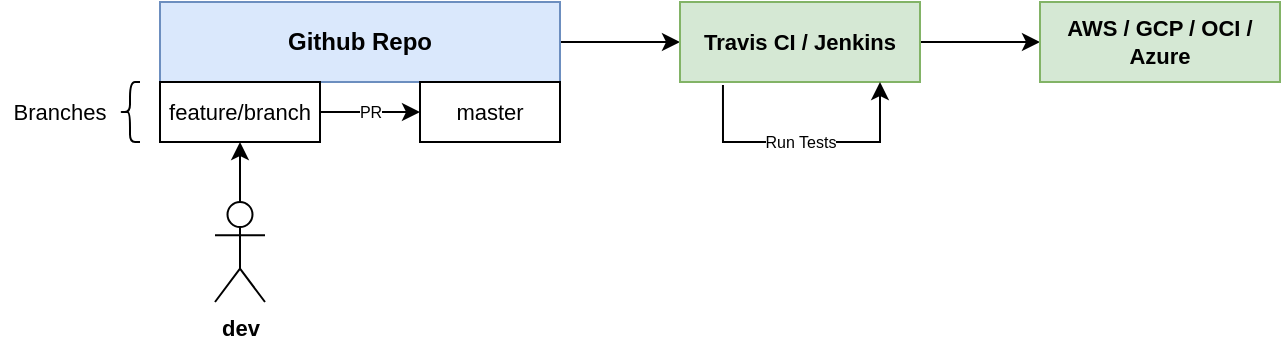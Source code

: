 <mxfile version="15.7.0" type="github" pages="3">
  <diagram id="zqiPzerZKFgWas8jwqa1" name="CI-CD">
    <mxGraphModel dx="806" dy="466" grid="1" gridSize="10" guides="1" tooltips="1" connect="1" arrows="1" fold="1" page="1" pageScale="1" pageWidth="1600" pageHeight="900" math="0" shadow="0">
      <root>
        <mxCell id="0" />
        <mxCell id="1" parent="0" />
        <mxCell id="b2YWMjudiDyyTclvAequ-10" value="" style="edgeStyle=orthogonalEdgeStyle;rounded=0;sketch=0;orthogonalLoop=1;jettySize=auto;html=1;fontSize=11;exitX=1;exitY=0.5;exitDx=0;exitDy=0;" parent="1" source="b2YWMjudiDyyTclvAequ-1" target="b2YWMjudiDyyTclvAequ-9" edge="1">
          <mxGeometry relative="1" as="geometry" />
        </mxCell>
        <mxCell id="b2YWMjudiDyyTclvAequ-1" value="Github Repo" style="rounded=0;whiteSpace=wrap;html=1;fillColor=#dae8fc;strokeColor=#6c8ebf;fontStyle=1" parent="1" vertex="1">
          <mxGeometry x="560" y="280" width="200" height="40" as="geometry" />
        </mxCell>
        <mxCell id="b2YWMjudiDyyTclvAequ-5" value="PR" style="edgeStyle=orthogonalEdgeStyle;rounded=0;orthogonalLoop=1;jettySize=auto;html=1;sketch=0;fontSize=8;" parent="1" source="b2YWMjudiDyyTclvAequ-2" target="b2YWMjudiDyyTclvAequ-4" edge="1">
          <mxGeometry relative="1" as="geometry" />
        </mxCell>
        <mxCell id="b2YWMjudiDyyTclvAequ-2" value="feature/branch" style="whiteSpace=wrap;html=1;rounded=0;fontSize=11;" parent="1" vertex="1">
          <mxGeometry x="560" y="320" width="80" height="30" as="geometry" />
        </mxCell>
        <mxCell id="b2YWMjudiDyyTclvAequ-4" value="master" style="rounded=0;whiteSpace=wrap;html=1;fontSize=11;" parent="1" vertex="1">
          <mxGeometry x="690" y="320" width="70" height="30" as="geometry" />
        </mxCell>
        <mxCell id="b2YWMjudiDyyTclvAequ-6" value="" style="shape=curlyBracket;whiteSpace=wrap;html=1;rounded=1;fontSize=11;" parent="1" vertex="1">
          <mxGeometry x="540" y="320" width="10" height="30" as="geometry" />
        </mxCell>
        <mxCell id="b2YWMjudiDyyTclvAequ-8" value="Branches" style="text;html=1;strokeColor=none;fillColor=none;align=center;verticalAlign=middle;whiteSpace=wrap;rounded=0;fontSize=11;" parent="1" vertex="1">
          <mxGeometry x="480" y="320" width="60" height="30" as="geometry" />
        </mxCell>
        <mxCell id="b2YWMjudiDyyTclvAequ-12" value="" style="edgeStyle=orthogonalEdgeStyle;rounded=0;sketch=0;orthogonalLoop=1;jettySize=auto;html=1;fontSize=11;" parent="1" source="b2YWMjudiDyyTclvAequ-9" target="b2YWMjudiDyyTclvAequ-11" edge="1">
          <mxGeometry relative="1" as="geometry" />
        </mxCell>
        <mxCell id="b2YWMjudiDyyTclvAequ-9" value="Travis CI / Jenkins" style="rounded=0;whiteSpace=wrap;html=1;fontSize=11;fillColor=#d5e8d4;strokeColor=#82b366;fontStyle=1" parent="1" vertex="1">
          <mxGeometry x="820" y="280" width="120" height="40" as="geometry" />
        </mxCell>
        <mxCell id="b2YWMjudiDyyTclvAequ-11" value="AWS / GCP / OCI / Azure" style="whiteSpace=wrap;html=1;rounded=0;fontSize=11;strokeColor=#82b366;fillColor=#d5e8d4;fontStyle=1" parent="1" vertex="1">
          <mxGeometry x="1000" y="280" width="120" height="40" as="geometry" />
        </mxCell>
        <mxCell id="b2YWMjudiDyyTclvAequ-15" value="" style="edgeStyle=orthogonalEdgeStyle;rounded=0;sketch=0;orthogonalLoop=1;jettySize=auto;html=1;fontSize=11;" parent="1" source="b2YWMjudiDyyTclvAequ-13" target="b2YWMjudiDyyTclvAequ-2" edge="1">
          <mxGeometry relative="1" as="geometry" />
        </mxCell>
        <mxCell id="b2YWMjudiDyyTclvAequ-13" value="dev" style="shape=umlActor;verticalLabelPosition=bottom;verticalAlign=top;html=1;fontSize=11;fontStyle=1" parent="1" vertex="1">
          <mxGeometry x="587.5" y="380" width="25" height="50" as="geometry" />
        </mxCell>
        <mxCell id="b2YWMjudiDyyTclvAequ-20" value="" style="edgeStyle=segmentEdgeStyle;endArrow=classic;html=1;rounded=0;sketch=0;fontSize=8;exitX=0.179;exitY=1.038;exitDx=0;exitDy=0;exitPerimeter=0;" parent="1" source="b2YWMjudiDyyTclvAequ-9" edge="1">
          <mxGeometry width="50" height="50" relative="1" as="geometry">
            <mxPoint x="870" y="370" as="sourcePoint" />
            <mxPoint x="920" y="320" as="targetPoint" />
            <Array as="points">
              <mxPoint x="842" y="350" />
              <mxPoint x="920" y="350" />
            </Array>
          </mxGeometry>
        </mxCell>
        <mxCell id="b2YWMjudiDyyTclvAequ-21" value="Run Tests" style="edgeLabel;html=1;align=center;verticalAlign=middle;resizable=0;points=[];fontSize=8;" parent="b2YWMjudiDyyTclvAequ-20" vertex="1" connectable="0">
          <mxGeometry x="-0.205" y="-2" relative="1" as="geometry">
            <mxPoint x="12" y="-2" as="offset" />
          </mxGeometry>
        </mxCell>
      </root>
    </mxGraphModel>
  </diagram>
  <diagram id="mTTlPIDugNUT9oPjEMdR" name="Docker">
    <mxGraphModel dx="1327" dy="815" grid="1" gridSize="10" guides="1" tooltips="1" connect="1" arrows="1" fold="1" page="1" pageScale="1" pageWidth="1600" pageHeight="900" math="0" shadow="0">
      <root>
        <mxCell id="NN7fneo2dy-JybGaLoVE-0" />
        <mxCell id="NN7fneo2dy-JybGaLoVE-1" parent="NN7fneo2dy-JybGaLoVE-0" />
        <mxCell id="NN7fneo2dy-JybGaLoVE-65" value="" style="rounded=0;whiteSpace=wrap;html=1;fontSize=8;strokeWidth=1;fillColor=none;align=center;verticalAlign=middle;" vertex="1" parent="NN7fneo2dy-JybGaLoVE-1">
          <mxGeometry x="440" y="240" width="360" height="400" as="geometry" />
        </mxCell>
        <mxCell id="NN7fneo2dy-JybGaLoVE-57" value="" style="edgeStyle=orthogonalEdgeStyle;rounded=0;sketch=0;orthogonalLoop=1;jettySize=auto;html=1;fontSize=10;strokeWidth=1;" edge="1" parent="NN7fneo2dy-JybGaLoVE-1" source="NN7fneo2dy-JybGaLoVE-6" target="NN7fneo2dy-JybGaLoVE-56">
          <mxGeometry relative="1" as="geometry" />
        </mxCell>
        <mxCell id="NN7fneo2dy-JybGaLoVE-6" value="Docker Daemon (exec: dockerd)" style="rounded=0;whiteSpace=wrap;html=1;fontSize=10;fillColor=#dae8fc;verticalAlign=middle;strokeColor=#6c8ebf;fontStyle=1;strokeWidth=1;" vertex="1" parent="NN7fneo2dy-JybGaLoVE-1">
          <mxGeometry x="440" y="200" width="360" height="40" as="geometry" />
        </mxCell>
        <mxCell id="NN7fneo2dy-JybGaLoVE-8" value="Docker client" style="whiteSpace=wrap;html=1;rounded=0;fontSize=10;strokeColor=#6c8ebf;fillColor=#dae8fc;fontStyle=1;strokeWidth=1;" vertex="1" parent="NN7fneo2dy-JybGaLoVE-1">
          <mxGeometry x="160" y="200" width="160" height="40" as="geometry" />
        </mxCell>
        <mxCell id="NN7fneo2dy-JybGaLoVE-14" value="" style="group" vertex="1" connectable="0" parent="NN7fneo2dy-JybGaLoVE-1">
          <mxGeometry x="510" y="40" width="220" height="85" as="geometry" />
        </mxCell>
        <mxCell id="NN7fneo2dy-JybGaLoVE-2" value="Docker" style="rounded=0;whiteSpace=wrap;html=1;fontSize=8;fillColor=#dae8fc;strokeColor=#6c8ebf;" vertex="1" parent="NN7fneo2dy-JybGaLoVE-14">
          <mxGeometry x="155" y="27.5" width="50" height="30" as="geometry" />
        </mxCell>
        <mxCell id="NN7fneo2dy-JybGaLoVE-3" value="Container-ization Technologies" style="rounded=0;whiteSpace=wrap;html=1;fontSize=8;fillColor=none;verticalAlign=top;fontStyle=1" vertex="1" parent="NN7fneo2dy-JybGaLoVE-14">
          <mxGeometry width="220" height="85" as="geometry" />
        </mxCell>
        <mxCell id="NN7fneo2dy-JybGaLoVE-10" value="RKT" style="whiteSpace=wrap;html=1;rounded=0;fontSize=8;strokeColor=#6c8ebf;fillColor=#dae8fc;" vertex="1" parent="NN7fneo2dy-JybGaLoVE-14">
          <mxGeometry x="85" y="27.5" width="50" height="30" as="geometry" />
        </mxCell>
        <mxCell id="NN7fneo2dy-JybGaLoVE-12" value="LXD" style="rounded=0;whiteSpace=wrap;html=1;fontSize=8;fillColor=#dae8fc;verticalAlign=middle;strokeColor=#6c8ebf;" vertex="1" parent="NN7fneo2dy-JybGaLoVE-14">
          <mxGeometry x="10" y="27.5" width="55" height="30" as="geometry" />
        </mxCell>
        <mxCell id="NN7fneo2dy-JybGaLoVE-16" value="Docker CLI / Docker Compose" style="rounded=0;whiteSpace=wrap;html=1;fontSize=10;fillColor=none;verticalAlign=middle;strokeWidth=1;" vertex="1" parent="NN7fneo2dy-JybGaLoVE-1">
          <mxGeometry x="170" y="250" width="140" height="30" as="geometry" />
        </mxCell>
        <mxCell id="NN7fneo2dy-JybGaLoVE-20" value="" style="edgeStyle=orthogonalEdgeStyle;rounded=0;sketch=0;orthogonalLoop=1;jettySize=auto;html=1;fontSize=10;fontStyle=2;strokeWidth=1;" edge="1" parent="NN7fneo2dy-JybGaLoVE-1" source="NN7fneo2dy-JybGaLoVE-8" target="NN7fneo2dy-JybGaLoVE-6">
          <mxGeometry x="300" y="220" as="geometry" />
        </mxCell>
        <mxCell id="NN7fneo2dy-JybGaLoVE-22" value="&lt;span style=&quot;color: rgb(0, 0, 0); font-family: helvetica; font-size: 8px; font-weight: 400; letter-spacing: normal; text-align: center; text-indent: 0px; text-transform: none; word-spacing: 0px; background-color: rgb(255, 255, 255); display: inline; float: none;&quot;&gt;REST API / Network Interface / UNIX Sockets&lt;/span&gt;" style="text;html=1;strokeColor=none;fillColor=none;align=center;verticalAlign=middle;whiteSpace=wrap;rounded=0;fontSize=8;fontStyle=2;strokeWidth=1;" vertex="1" parent="NN7fneo2dy-JybGaLoVE-1">
          <mxGeometry x="340" y="190" width="70" height="30" as="geometry" />
        </mxCell>
        <mxCell id="NN7fneo2dy-JybGaLoVE-26" value="containerd" style="rounded=0;whiteSpace=wrap;html=1;fontSize=10;fillColor=none;align=center;verticalAlign=middle;fontStyle=1;strokeWidth=1;" vertex="1" parent="NN7fneo2dy-JybGaLoVE-1">
          <mxGeometry x="460" y="320" width="80" height="40" as="geometry" />
        </mxCell>
        <mxCell id="CX2XxW2pEGwJplHtdIGM-1" value="" style="edgeStyle=orthogonalEdgeStyle;rounded=0;sketch=0;orthogonalLoop=1;jettySize=auto;html=1;fontSize=12;startArrow=none;startFill=0;endArrow=none;endFill=0;strokeColor=#000000;strokeWidth=1;" edge="1" parent="NN7fneo2dy-JybGaLoVE-1" source="NN7fneo2dy-JybGaLoVE-27" target="NN7fneo2dy-JybGaLoVE-26">
          <mxGeometry relative="1" as="geometry" />
        </mxCell>
        <mxCell id="NN7fneo2dy-JybGaLoVE-27" value="shim" style="rounded=0;whiteSpace=wrap;html=1;fontSize=10;fillColor=none;align=center;verticalAlign=middle;fontStyle=1;strokeWidth=1;" vertex="1" parent="NN7fneo2dy-JybGaLoVE-1">
          <mxGeometry x="460" y="400" width="80" height="40" as="geometry" />
        </mxCell>
        <mxCell id="NN7fneo2dy-JybGaLoVE-50" style="edgeStyle=orthogonalEdgeStyle;rounded=0;sketch=0;orthogonalLoop=1;jettySize=auto;html=1;fontSize=10;strokeWidth=1;" edge="1" parent="NN7fneo2dy-JybGaLoVE-1" source="NN7fneo2dy-JybGaLoVE-28">
          <mxGeometry relative="1" as="geometry">
            <mxPoint x="620" y="380.0" as="targetPoint" />
          </mxGeometry>
        </mxCell>
        <mxCell id="NN7fneo2dy-JybGaLoVE-28" value="shim" style="rounded=0;whiteSpace=wrap;html=1;fontSize=10;fillColor=none;align=center;verticalAlign=middle;fontStyle=1;strokeWidth=1;" vertex="1" parent="NN7fneo2dy-JybGaLoVE-1">
          <mxGeometry x="580" y="400" width="80" height="40" as="geometry" />
        </mxCell>
        <mxCell id="NN7fneo2dy-JybGaLoVE-51" style="edgeStyle=orthogonalEdgeStyle;rounded=0;sketch=0;orthogonalLoop=1;jettySize=auto;html=1;fontSize=10;strokeWidth=1;" edge="1" parent="NN7fneo2dy-JybGaLoVE-1" source="NN7fneo2dy-JybGaLoVE-29">
          <mxGeometry relative="1" as="geometry">
            <mxPoint x="740" y="380.0" as="targetPoint" />
          </mxGeometry>
        </mxCell>
        <mxCell id="NN7fneo2dy-JybGaLoVE-29" value="shim" style="rounded=0;whiteSpace=wrap;html=1;fontSize=10;fillColor=none;align=center;verticalAlign=middle;fontStyle=1;strokeWidth=1;" vertex="1" parent="NN7fneo2dy-JybGaLoVE-1">
          <mxGeometry x="700" y="400" width="80" height="40" as="geometry" />
        </mxCell>
        <mxCell id="NN7fneo2dy-JybGaLoVE-41" value="" style="edgeStyle=orthogonalEdgeStyle;rounded=0;sketch=0;orthogonalLoop=1;jettySize=auto;html=1;fontSize=10;strokeWidth=1;" edge="1" parent="NN7fneo2dy-JybGaLoVE-1" source="NN7fneo2dy-JybGaLoVE-30" target="NN7fneo2dy-JybGaLoVE-27">
          <mxGeometry relative="1" as="geometry" />
        </mxCell>
        <mxCell id="NN7fneo2dy-JybGaLoVE-30" value="runc" style="rounded=0;whiteSpace=wrap;html=1;fontSize=10;fillColor=none;align=center;verticalAlign=middle;fontStyle=1;strokeWidth=1;" vertex="1" parent="NN7fneo2dy-JybGaLoVE-1">
          <mxGeometry x="460" y="480" width="80" height="40" as="geometry" />
        </mxCell>
        <mxCell id="NN7fneo2dy-JybGaLoVE-42" value="" style="edgeStyle=orthogonalEdgeStyle;rounded=0;sketch=0;orthogonalLoop=1;jettySize=auto;html=1;fontSize=10;strokeWidth=1;" edge="1" parent="NN7fneo2dy-JybGaLoVE-1" source="NN7fneo2dy-JybGaLoVE-31" target="NN7fneo2dy-JybGaLoVE-28">
          <mxGeometry relative="1" as="geometry" />
        </mxCell>
        <mxCell id="NN7fneo2dy-JybGaLoVE-31" value="runc" style="rounded=0;whiteSpace=wrap;html=1;fontSize=10;fillColor=none;align=center;verticalAlign=middle;fontStyle=1;strokeWidth=1;" vertex="1" parent="NN7fneo2dy-JybGaLoVE-1">
          <mxGeometry x="580" y="480" width="80" height="40" as="geometry" />
        </mxCell>
        <mxCell id="NN7fneo2dy-JybGaLoVE-43" value="" style="edgeStyle=orthogonalEdgeStyle;rounded=0;sketch=0;orthogonalLoop=1;jettySize=auto;html=1;fontSize=10;strokeWidth=1;" edge="1" parent="NN7fneo2dy-JybGaLoVE-1" source="NN7fneo2dy-JybGaLoVE-32" target="NN7fneo2dy-JybGaLoVE-29">
          <mxGeometry relative="1" as="geometry" />
        </mxCell>
        <mxCell id="NN7fneo2dy-JybGaLoVE-32" value="runc" style="rounded=0;whiteSpace=wrap;html=1;fontSize=10;fillColor=none;align=center;verticalAlign=middle;fontStyle=1;strokeWidth=1;" vertex="1" parent="NN7fneo2dy-JybGaLoVE-1">
          <mxGeometry x="700" y="480" width="80" height="40" as="geometry" />
        </mxCell>
        <mxCell id="NN7fneo2dy-JybGaLoVE-44" value="" style="edgeStyle=orthogonalEdgeStyle;rounded=0;sketch=0;orthogonalLoop=1;jettySize=auto;html=1;fontSize=10;strokeWidth=1;" edge="1" parent="NN7fneo2dy-JybGaLoVE-1" source="NN7fneo2dy-JybGaLoVE-33" target="NN7fneo2dy-JybGaLoVE-30">
          <mxGeometry relative="1" as="geometry" />
        </mxCell>
        <mxCell id="NN7fneo2dy-JybGaLoVE-33" value="OCI compliant container" style="rounded=0;whiteSpace=wrap;html=1;fontSize=10;fillColor=#e1d5e7;align=center;verticalAlign=middle;strokeWidth=1;strokeColor=#9673a6;" vertex="1" parent="NN7fneo2dy-JybGaLoVE-1">
          <mxGeometry x="460" y="560" width="80" height="40" as="geometry" />
        </mxCell>
        <mxCell id="NN7fneo2dy-JybGaLoVE-45" value="" style="edgeStyle=orthogonalEdgeStyle;rounded=0;sketch=0;orthogonalLoop=1;jettySize=auto;html=1;fontSize=10;strokeWidth=1;" edge="1" parent="NN7fneo2dy-JybGaLoVE-1" source="NN7fneo2dy-JybGaLoVE-34" target="NN7fneo2dy-JybGaLoVE-31">
          <mxGeometry relative="1" as="geometry" />
        </mxCell>
        <mxCell id="NN7fneo2dy-JybGaLoVE-34" value="OCI compliant container" style="rounded=0;whiteSpace=wrap;html=1;fontSize=10;fillColor=#e1d5e7;align=center;verticalAlign=middle;strokeWidth=1;strokeColor=#9673a6;" vertex="1" parent="NN7fneo2dy-JybGaLoVE-1">
          <mxGeometry x="580" y="560" width="80" height="40" as="geometry" />
        </mxCell>
        <mxCell id="NN7fneo2dy-JybGaLoVE-46" value="" style="edgeStyle=orthogonalEdgeStyle;rounded=0;sketch=0;orthogonalLoop=1;jettySize=auto;html=1;fontSize=10;strokeWidth=1;" edge="1" parent="NN7fneo2dy-JybGaLoVE-1" source="NN7fneo2dy-JybGaLoVE-35" target="NN7fneo2dy-JybGaLoVE-32">
          <mxGeometry relative="1" as="geometry" />
        </mxCell>
        <mxCell id="NN7fneo2dy-JybGaLoVE-35" value="OCI compliant container" style="rounded=0;whiteSpace=wrap;html=1;fontSize=10;fillColor=#e1d5e7;align=center;verticalAlign=middle;strokeWidth=1;strokeColor=#9673a6;" vertex="1" parent="NN7fneo2dy-JybGaLoVE-1">
          <mxGeometry x="700" y="560" width="80" height="40" as="geometry" />
        </mxCell>
        <mxCell id="NN7fneo2dy-JybGaLoVE-36" value="OCI compliant&lt;br style=&quot;font-size: 10px;&quot;&gt;Image" style="rounded=0;whiteSpace=wrap;html=1;fontSize=10;fillColor=#d5e8d4;align=center;verticalAlign=middle;fontStyle=0;strokeWidth=1;strokeColor=#82b366;" vertex="1" parent="NN7fneo2dy-JybGaLoVE-1">
          <mxGeometry x="895" y="250" width="60" height="40" as="geometry" />
        </mxCell>
        <mxCell id="NN7fneo2dy-JybGaLoVE-54" value="" style="endArrow=none;html=1;rounded=0;sketch=0;fontSize=10;strokeWidth=1;" edge="1" parent="NN7fneo2dy-JybGaLoVE-1">
          <mxGeometry width="50" height="50" relative="1" as="geometry">
            <mxPoint x="500" y="380" as="sourcePoint" />
            <mxPoint x="740" y="380" as="targetPoint" />
          </mxGeometry>
        </mxCell>
        <mxCell id="NN7fneo2dy-JybGaLoVE-56" value="Registry" style="whiteSpace=wrap;html=1;rounded=0;fontSize=10;fontStyle=1;strokeColor=#6c8ebf;fillColor=#dae8fc;strokeWidth=1;" vertex="1" parent="NN7fneo2dy-JybGaLoVE-1">
          <mxGeometry x="880" y="200" width="160" height="40" as="geometry" />
        </mxCell>
        <mxCell id="NN7fneo2dy-JybGaLoVE-58" value="OCI compliant&lt;br style=&quot;font-size: 10px;&quot;&gt;Image" style="rounded=0;whiteSpace=wrap;html=1;fontSize=10;fillColor=#d5e8d4;align=center;verticalAlign=middle;fontStyle=0;strokeWidth=1;strokeColor=#82b366;" vertex="1" parent="NN7fneo2dy-JybGaLoVE-1">
          <mxGeometry x="895" y="300" width="60" height="40" as="geometry" />
        </mxCell>
        <mxCell id="NN7fneo2dy-JybGaLoVE-59" value="OCI compliant&lt;br style=&quot;font-size: 10px;&quot;&gt;Image" style="rounded=0;whiteSpace=wrap;html=1;fontSize=10;fillColor=#d5e8d4;align=center;verticalAlign=middle;fontStyle=0;strokeWidth=1;strokeColor=#82b366;" vertex="1" parent="NN7fneo2dy-JybGaLoVE-1">
          <mxGeometry x="965" y="250" width="60" height="40" as="geometry" />
        </mxCell>
        <mxCell id="NN7fneo2dy-JybGaLoVE-60" value="OCI compliant&lt;br style=&quot;font-size: 10px;&quot;&gt;Image" style="rounded=0;whiteSpace=wrap;html=1;fontSize=10;fillColor=#d5e8d4;align=center;verticalAlign=middle;fontStyle=0;strokeWidth=1;strokeColor=#82b366;" vertex="1" parent="NN7fneo2dy-JybGaLoVE-1">
          <mxGeometry x="965" y="300" width="60" height="40" as="geometry" />
        </mxCell>
        <mxCell id="NN7fneo2dy-JybGaLoVE-63" value="" style="endArrow=classic;html=1;rounded=0;sketch=0;fontSize=10;strokeWidth=1;" edge="1" parent="NN7fneo2dy-JybGaLoVE-1">
          <mxGeometry width="50" height="50" relative="1" as="geometry">
            <mxPoint x="500" y="380" as="sourcePoint" />
            <mxPoint x="500" y="360" as="targetPoint" />
          </mxGeometry>
        </mxCell>
        <mxCell id="NN7fneo2dy-JybGaLoVE-64" value="" style="rounded=0;whiteSpace=wrap;html=1;fontSize=8;strokeWidth=1;fillColor=none;align=center;verticalAlign=middle;" vertex="1" parent="NN7fneo2dy-JybGaLoVE-1">
          <mxGeometry x="160" y="240" width="160" height="60" as="geometry" />
        </mxCell>
        <mxCell id="NN7fneo2dy-JybGaLoVE-69" value="" style="rounded=0;whiteSpace=wrap;html=1;fontSize=8;strokeWidth=1;fillColor=none;align=center;verticalAlign=middle;" vertex="1" parent="NN7fneo2dy-JybGaLoVE-1">
          <mxGeometry x="880" y="240" width="160" height="120" as="geometry" />
        </mxCell>
        <mxCell id="NN7fneo2dy-JybGaLoVE-68" value="" style="curved=1;endArrow=classic;html=1;rounded=0;sketch=0;fontSize=8;strokeWidth=1;entryX=1;entryY=0.5;entryDx=0;entryDy=0;dashed=1;strokeColor=#67AB9F;" edge="1" parent="NN7fneo2dy-JybGaLoVE-1" target="NN7fneo2dy-JybGaLoVE-35">
          <mxGeometry width="50" height="50" relative="1" as="geometry">
            <mxPoint x="925" y="360" as="sourcePoint" />
            <mxPoint x="945" y="460" as="targetPoint" />
            <Array as="points">
              <mxPoint x="920" y="440" />
              <mxPoint x="910" y="470" />
              <mxPoint x="870" y="450" />
              <mxPoint x="860" y="620" />
            </Array>
          </mxGeometry>
        </mxCell>
        <mxCell id="CX2XxW2pEGwJplHtdIGM-0" value="High level process that manages containerd, we can also interact with containerd directly by-passing dockerd" style="text;html=1;strokeColor=none;fillColor=none;align=center;verticalAlign=middle;whiteSpace=wrap;rounded=0;fontSize=12;opacity=32;" vertex="1" parent="NN7fneo2dy-JybGaLoVE-1">
          <mxGeometry x="470" y="250" width="300" height="30" as="geometry" />
        </mxCell>
        <mxCell id="CX2XxW2pEGwJplHtdIGM-2" value="manages containerd-shim processes" style="text;html=1;strokeColor=none;fillColor=none;align=center;verticalAlign=middle;whiteSpace=wrap;rounded=0;fontSize=12;opacity=32;" vertex="1" parent="NN7fneo2dy-JybGaLoVE-1">
          <mxGeometry x="540" y="320" width="220" height="30" as="geometry" />
        </mxCell>
        <mxCell id="CX2XxW2pEGwJplHtdIGM-3" value="&lt;span style=&quot;color: rgba(0 , 0 , 0 , 0.87) ; font-family: &amp;#34;roboto&amp;#34; , &amp;#34;robotodraft&amp;#34; , &amp;#34;helvetica&amp;#34; , &amp;#34;arial&amp;#34; , sans-serif ; font-size: 9px ; font-style: normal ; font-weight: 400 ; letter-spacing: normal ; text-indent: 0px ; text-transform: none ; word-spacing: 0px ; display: inline ; float: none&quot;&gt;The shim allows for daemonless containers.&amp;nbsp; It basically sits as the parent of the container&#39;s process to facilitate a few things. &amp;nbsp;&lt;/span&gt;&lt;div style=&quot;color: rgba(0 , 0 , 0 , 0.87) ; font-family: &amp;#34;roboto&amp;#34; , &amp;#34;robotodraft&amp;#34; , &amp;#34;helvetica&amp;#34; , &amp;#34;arial&amp;#34; , sans-serif ; font-size: 9px ; font-style: normal ; font-weight: 400 ; letter-spacing: normal ; text-indent: 0px ; text-transform: none ; word-spacing: 0px&quot;&gt;&lt;br style=&quot;font-size: 9px&quot;&gt;&lt;/div&gt;&lt;div style=&quot;color: rgba(0 , 0 , 0 , 0.87) ; font-family: &amp;#34;roboto&amp;#34; , &amp;#34;robotodraft&amp;#34; , &amp;#34;helvetica&amp;#34; , &amp;#34;arial&amp;#34; , sans-serif ; font-size: 9px ; font-style: normal ; font-weight: 400 ; letter-spacing: normal ; text-indent: 0px ; text-transform: none ; word-spacing: 0px&quot;&gt;First it allows the runtimes, i.e. runc,to exit after it starts the container.&amp;nbsp; This way we don&#39;t have to have the long running runtime processes for containers.&amp;nbsp; When you start mysql you should only see the mysql process and the shim. &amp;nbsp;&lt;div style=&quot;font-size: 9px&quot;&gt;&lt;br style=&quot;font-size: 9px&quot;&gt;&lt;/div&gt;&lt;div style=&quot;font-size: 9px&quot;&gt;Second it keeps the STDIO and other fds open for the container incase containerd and/or docker both die.&amp;nbsp; If the shim was not running then the parent side of the pipes or the TTY master would be closed and the container would exit. &amp;nbsp;&lt;/div&gt;&lt;div style=&quot;font-size: 9px&quot;&gt;&lt;br style=&quot;font-size: 9px&quot;&gt;&lt;/div&gt;&lt;div style=&quot;font-size: 9px&quot;&gt;Finally it allows the container&#39;s exit status to be reported back to a higher level tool like docker without having the be the actual parent of the container&#39;s process and do a wait4. &amp;nbsp;&lt;/div&gt;&lt;div style=&quot;font-size: 9px&quot;&gt;&lt;br style=&quot;font-size: 9px&quot;&gt;&lt;/div&gt;&lt;div style=&quot;font-size: 9px&quot;&gt;I did a talk on this last week at dockercon US.&amp;nbsp; You can see my slides here. &amp;nbsp;&lt;a href=&quot;https://github.com/crosbymichael/dockercon-2016&quot; target=&quot;_blank&quot; style=&quot;text-decoration: none ; color: rgb(26 , 115 , 232) ; font-size: 9px&quot;&gt;https://github.com/crosbymichael/dockercon-2016&lt;/a&gt;&lt;/div&gt;&lt;div style=&quot;font-size: 9px&quot;&gt;&lt;br style=&quot;font-size: 9px&quot;&gt;&lt;/div&gt;&lt;div style=&quot;font-size: 9px&quot;&gt;Hopefully that will explain a little more about how containerd and the shim work.&lt;/div&gt;&lt;div style=&quot;font-size: 9px&quot;&gt;Also see the talk:&amp;nbsp;youtube.com/watch?v=VWuHWfEB6ro&lt;/div&gt;&lt;/div&gt;" style="text;html=1;strokeColor=default;fillColor=none;align=left;verticalAlign=middle;whiteSpace=wrap;rounded=0;fontSize=9;opacity=32;dashed=1;perimeterSpacing=1;" vertex="1" parent="NN7fneo2dy-JybGaLoVE-1">
          <mxGeometry x="20" y="420" width="390" height="220" as="geometry" />
        </mxCell>
      </root>
    </mxGraphModel>
  </diagram>
  <diagram id="yJnUQsEqHjFiLA085-5-" name="Low Level Details">
    <mxGraphModel grid="1" gridSize="10" guides="1" tooltips="1" connect="1" arrows="1" page="1" fold="1" pageScale="1" pageWidth="1600" pageHeight="900" math="0" shadow="0">
      <root>
        <mxCell id="qTlNntimhPnhIWAaNRk9-0" />
        <mxCell id="qTlNntimhPnhIWAaNRk9-1" parent="qTlNntimhPnhIWAaNRk9-0" />
        <mxCell id="08HEVFzKpiJZeCCkTafL-57" value="User Space" style="rounded=0;whiteSpace=wrap;html=1;fontSize=11;strokeWidth=1;fillColor=#dae8fc;align=left;verticalAlign=top;strokeColor=#6c8ebf;opacity=32;" vertex="1" parent="qTlNntimhPnhIWAaNRk9-1">
          <mxGeometry x="480" y="40" width="440" height="200" as="geometry" />
        </mxCell>
        <mxCell id="TtfRY8WB7mpHV6RruOtz-11" value="" style="edgeStyle=orthogonalEdgeStyle;rounded=0;sketch=0;orthogonalLoop=1;jettySize=auto;html=1;fontSize=12;startArrow=none;startFill=0;strokeColor=#000000;strokeWidth=1;endArrow=none;endFill=0;" edge="1" parent="qTlNntimhPnhIWAaNRk9-1" source="08HEVFzKpiJZeCCkTafL-66">
          <mxGeometry relative="1" as="geometry">
            <mxPoint x="700" y="320" as="targetPoint" />
          </mxGeometry>
        </mxCell>
        <mxCell id="08HEVFzKpiJZeCCkTafL-66" value="Kernel Space" style="rounded=0;whiteSpace=wrap;html=1;fontSize=11;strokeWidth=1;fillColor=#d5e8d4;align=left;verticalAlign=top;strokeColor=#82b366;opacity=30;" vertex="1" parent="qTlNntimhPnhIWAaNRk9-1">
          <mxGeometry x="480" y="370" width="440" height="390" as="geometry" />
        </mxCell>
        <mxCell id="TtfRY8WB7mpHV6RruOtz-9" value="" style="edgeStyle=orthogonalEdgeStyle;rounded=0;sketch=0;orthogonalLoop=1;jettySize=auto;html=1;fontSize=12;startArrow=none;startFill=0;strokeColor=#000000;strokeWidth=1;exitX=1;exitY=1;exitDx=0;exitDy=0;" edge="1" parent="qTlNntimhPnhIWAaNRk9-1" source="08HEVFzKpiJZeCCkTafL-24" target="08HEVFzKpiJZeCCkTafL-57">
          <mxGeometry relative="1" as="geometry">
            <Array as="points">
              <mxPoint x="420" y="140" />
              <mxPoint x="420" y="140" />
            </Array>
          </mxGeometry>
        </mxCell>
        <mxCell id="08HEVFzKpiJZeCCkTafL-24" value="&lt;font style=&quot;font-size: 11px&quot;&gt;Container Image&lt;/font&gt;" style="rounded=0;whiteSpace=wrap;html=1;fontSize=8;strokeWidth=1;fillColor=#dae8fc;align=center;verticalAlign=middle;strokeColor=#6c8ebf;fontStyle=1" vertex="1" parent="qTlNntimhPnhIWAaNRk9-1">
          <mxGeometry x="200" y="100" width="200" height="40" as="geometry" />
        </mxCell>
        <mxCell id="08HEVFzKpiJZeCCkTafL-25" value="Application Build fs" style="rounded=0;whiteSpace=wrap;html=1;fontSize=11;strokeWidth=1;fillColor=#fff2cc;align=center;verticalAlign=middle;strokeColor=#d6b656;" vertex="1" parent="qTlNntimhPnhIWAaNRk9-1">
          <mxGeometry x="200" y="140" width="70" height="40" as="geometry" />
        </mxCell>
        <mxCell id="08HEVFzKpiJZeCCkTafL-26" value="Image&lt;br&gt;Metadata" style="whiteSpace=wrap;html=1;rounded=0;fontSize=11;strokeWidth=1;fillColor=#fff2cc;strokeColor=#d6b656;" vertex="1" parent="qTlNntimhPnhIWAaNRk9-1">
          <mxGeometry x="270" y="140" width="60" height="40" as="geometry" />
        </mxCell>
        <mxCell id="08HEVFzKpiJZeCCkTafL-27" value="Start Command" style="whiteSpace=wrap;html=1;rounded=0;fontSize=11;strokeWidth=1;fillColor=#d5e8d4;strokeColor=#82b366;" vertex="1" parent="qTlNntimhPnhIWAaNRk9-1">
          <mxGeometry x="330" y="140" width="70" height="40" as="geometry" />
        </mxCell>
        <mxCell id="08HEVFzKpiJZeCCkTafL-33" value="Containerised&lt;br&gt;Application Process" style="rounded=0;whiteSpace=wrap;html=1;fontSize=11;strokeWidth=1;align=center;verticalAlign=middle;fillColor=#fff2cc;strokeColor=#d6b656;" vertex="1" parent="qTlNntimhPnhIWAaNRk9-1">
          <mxGeometry x="560" y="120" width="110" height="40" as="geometry" />
        </mxCell>
        <mxCell id="08HEVFzKpiJZeCCkTafL-36" value="PID ns" style="rounded=0;whiteSpace=wrap;html=1;fontSize=11;strokeWidth=1;align=center;verticalAlign=middle;fillColor=#dae8fc;strokeColor=#6c8ebf;" vertex="1" parent="qTlNntimhPnhIWAaNRk9-1">
          <mxGeometry x="760" y="480" width="40" height="40" as="geometry" />
        </mxCell>
        <mxCell id="08HEVFzKpiJZeCCkTafL-37" value="Mount ns" style="rounded=0;whiteSpace=wrap;html=1;fontSize=11;strokeWidth=1;align=center;verticalAlign=middle;fillColor=#dae8fc;strokeColor=#6c8ebf;" vertex="1" parent="qTlNntimhPnhIWAaNRk9-1">
          <mxGeometry x="760" y="520" width="40" height="40" as="geometry" />
        </mxCell>
        <mxCell id="08HEVFzKpiJZeCCkTafL-38" value="User ns&lt;span style=&quot;color: rgba(0 , 0 , 0 , 0) ; font-family: monospace ; font-size: 0px&quot;&gt;%3CmxGraphModel%3E%3Croot%3E%3CmxCell%20id%3D%220%22%2F%3E%3CmxCell%20id%3D%221%22%20parent%3D%220%22%2F%3E%3CmxCell%20id%3D%222%22%20value%3D%22PID%22%20style%3D%22rounded%3D0%3BwhiteSpace%3Dwrap%3Bhtml%3D1%3BfontSize%3D11%3BstrokeWidth%3D1%3BfillColor%3Dnone%3Balign%3Dcenter%3BverticalAlign%3Dmiddle%3B%22%20vertex%3D%221%22%20parent%3D%221%22%3E%3CmxGeometry%20x%3D%221360%22%20y%3D%22400%22%20width%3D%2240%22%20height%3D%2230%22%20as%3D%22geometry%22%2F%3E%3C%2FmxCell%3E%3C%2Froot%3E%3C%2FmxGraphModel%3E ns&lt;/span&gt;" style="rounded=0;whiteSpace=wrap;html=1;fontSize=11;strokeWidth=1;align=center;verticalAlign=middle;fillColor=#dae8fc;strokeColor=#6c8ebf;" vertex="1" parent="qTlNntimhPnhIWAaNRk9-1">
          <mxGeometry x="800" y="480" width="40" height="40" as="geometry" />
        </mxCell>
        <mxCell id="08HEVFzKpiJZeCCkTafL-39" value="Net ns" style="rounded=0;whiteSpace=wrap;html=1;fontSize=11;strokeWidth=1;align=center;verticalAlign=middle;fillColor=#dae8fc;strokeColor=#6c8ebf;" vertex="1" parent="qTlNntimhPnhIWAaNRk9-1">
          <mxGeometry x="800" y="520" width="40" height="40" as="geometry" />
        </mxCell>
        <mxCell id="08HEVFzKpiJZeCCkTafL-40" value="cgroup ns" style="rounded=0;whiteSpace=wrap;html=1;fontSize=11;strokeWidth=1;align=center;verticalAlign=middle;fillColor=#dae8fc;strokeColor=#6c8ebf;" vertex="1" parent="qTlNntimhPnhIWAaNRk9-1">
          <mxGeometry x="840" y="480" width="40" height="40" as="geometry" />
        </mxCell>
        <mxCell id="08HEVFzKpiJZeCCkTafL-41" value="IPC ns" style="rounded=0;whiteSpace=wrap;html=1;fontSize=11;strokeWidth=1;align=center;verticalAlign=middle;fillColor=#dae8fc;strokeColor=#6c8ebf;" vertex="1" parent="qTlNntimhPnhIWAaNRk9-1">
          <mxGeometry x="840" y="520" width="40" height="40" as="geometry" />
        </mxCell>
        <mxCell id="08HEVFzKpiJZeCCkTafL-42" value="Time ns" style="rounded=0;whiteSpace=wrap;html=1;fontSize=11;strokeWidth=1;align=center;verticalAlign=middle;fillColor=#dae8fc;strokeColor=#6c8ebf;" vertex="1" parent="qTlNntimhPnhIWAaNRk9-1">
          <mxGeometry x="880" y="480" width="40" height="40" as="geometry" />
        </mxCell>
        <mxCell id="08HEVFzKpiJZeCCkTafL-43" value="UTS ns" style="rounded=0;whiteSpace=wrap;html=1;fontSize=11;strokeWidth=1;align=center;verticalAlign=middle;fillColor=#dae8fc;strokeColor=#6c8ebf;" vertex="1" parent="qTlNntimhPnhIWAaNRk9-1">
          <mxGeometry x="880" y="520" width="40" height="40" as="geometry" />
        </mxCell>
        <mxCell id="08HEVFzKpiJZeCCkTafL-46" value="Container runtime process" style="whiteSpace=wrap;html=1;rounded=0;fontSize=11;strokeWidth=1;align=center;verticalAlign=middle;fillColor=#f8cecc;strokeColor=#b85450;fontStyle=1" vertex="1" parent="qTlNntimhPnhIWAaNRk9-1">
          <mxGeometry x="560" y="80" width="120" height="40" as="geometry" />
        </mxCell>
        <mxCell id="08HEVFzKpiJZeCCkTafL-47" value="" style="endArrow=classic;html=1;rounded=0;sketch=0;fontSize=11;strokeColor=#000000;strokeWidth=1;exitX=1;exitY=1;exitDx=0;exitDy=0;" edge="1" parent="qTlNntimhPnhIWAaNRk9-1" source="08HEVFzKpiJZeCCkTafL-46">
          <mxGeometry width="50" height="50" relative="1" as="geometry">
            <mxPoint x="680.29" y="220" as="sourcePoint" />
            <mxPoint x="680" y="320" as="targetPoint" />
            <Array as="points" />
          </mxGeometry>
        </mxCell>
        <mxCell id="08HEVFzKpiJZeCCkTafL-58" value="Some Process" style="rounded=0;whiteSpace=wrap;html=1;fontSize=11;strokeWidth=1;fillColor=#f8cecc;align=center;verticalAlign=middle;strokeColor=#b85450;fontStyle=1" vertex="1" parent="qTlNntimhPnhIWAaNRk9-1">
          <mxGeometry x="760" y="80" width="120" height="40" as="geometry" />
        </mxCell>
        <mxCell id="08HEVFzKpiJZeCCkTafL-60" value="Container ns" style="rounded=0;whiteSpace=wrap;html=1;fontSize=11;strokeWidth=1;fillColor=#fff2cc;align=center;verticalAlign=middle;strokeColor=#d6b656;" vertex="1" parent="qTlNntimhPnhIWAaNRk9-1">
          <mxGeometry x="520" y="520" width="160" height="40" as="geometry" />
        </mxCell>
        <mxCell id="08HEVFzKpiJZeCCkTafL-67" value="PID ns" style="rounded=0;whiteSpace=wrap;html=1;fontSize=11;strokeWidth=1;align=center;verticalAlign=middle;" vertex="1" parent="qTlNntimhPnhIWAaNRk9-1">
          <mxGeometry x="520" y="440" width="40" height="40" as="geometry" />
        </mxCell>
        <mxCell id="08HEVFzKpiJZeCCkTafL-68" value="Mount ns" style="rounded=0;whiteSpace=wrap;html=1;fontSize=11;strokeWidth=1;align=center;verticalAlign=middle;" vertex="1" parent="qTlNntimhPnhIWAaNRk9-1">
          <mxGeometry x="520" y="480" width="40" height="40" as="geometry" />
        </mxCell>
        <mxCell id="08HEVFzKpiJZeCCkTafL-69" value="User ns&lt;span style=&quot;color: rgba(0 , 0 , 0 , 0) ; font-family: monospace ; font-size: 0px&quot;&gt;%3CmxGraphModel%3E%3Croot%3E%3CmxCell%20id%3D%220%22%2F%3E%3CmxCell%20id%3D%221%22%20parent%3D%220%22%2F%3E%3CmxCell%20id%3D%222%22%20value%3D%22PID%22%20style%3D%22rounded%3D0%3BwhiteSpace%3Dwrap%3Bhtml%3D1%3BfontSize%3D11%3BstrokeWidth%3D1%3BfillColor%3Dnone%3Balign%3Dcenter%3BverticalAlign%3Dmiddle%3B%22%20vertex%3D%221%22%20parent%3D%221%22%3E%3CmxGeometry%20x%3D%221360%22%20y%3D%22400%22%20width%3D%2240%22%20height%3D%2230%22%20as%3D%22geometry%22%2F%3E%3C%2FmxCell%3E%3C%2Froot%3E%3C%2FmxGraphModel%3E ns&lt;/span&gt;" style="rounded=0;whiteSpace=wrap;html=1;fontSize=11;strokeWidth=1;align=center;verticalAlign=middle;" vertex="1" parent="qTlNntimhPnhIWAaNRk9-1">
          <mxGeometry x="560" y="440" width="40" height="40" as="geometry" />
        </mxCell>
        <mxCell id="08HEVFzKpiJZeCCkTafL-70" value="Net ns" style="rounded=0;whiteSpace=wrap;html=1;fontSize=11;strokeWidth=1;align=center;verticalAlign=middle;" vertex="1" parent="qTlNntimhPnhIWAaNRk9-1">
          <mxGeometry x="560" y="480" width="40" height="40" as="geometry" />
        </mxCell>
        <mxCell id="08HEVFzKpiJZeCCkTafL-71" value="cgroup ns" style="rounded=0;whiteSpace=wrap;html=1;fontSize=11;strokeWidth=1;align=center;verticalAlign=middle;" vertex="1" parent="qTlNntimhPnhIWAaNRk9-1">
          <mxGeometry x="600" y="440" width="40" height="40" as="geometry" />
        </mxCell>
        <mxCell id="08HEVFzKpiJZeCCkTafL-72" value="IPC ns" style="rounded=0;whiteSpace=wrap;html=1;fontSize=11;strokeWidth=1;align=center;verticalAlign=middle;" vertex="1" parent="qTlNntimhPnhIWAaNRk9-1">
          <mxGeometry x="600" y="480" width="40" height="40" as="geometry" />
        </mxCell>
        <mxCell id="08HEVFzKpiJZeCCkTafL-73" value="Time ns" style="rounded=0;whiteSpace=wrap;html=1;fontSize=11;strokeWidth=1;align=center;verticalAlign=middle;" vertex="1" parent="qTlNntimhPnhIWAaNRk9-1">
          <mxGeometry x="640" y="440" width="40" height="40" as="geometry" />
        </mxCell>
        <mxCell id="08HEVFzKpiJZeCCkTafL-74" value="UTS ns" style="rounded=0;whiteSpace=wrap;html=1;fontSize=11;strokeWidth=1;align=center;verticalAlign=middle;" vertex="1" parent="qTlNntimhPnhIWAaNRk9-1">
          <mxGeometry x="640" y="480" width="40" height="40" as="geometry" />
        </mxCell>
        <mxCell id="TtfRY8WB7mpHV6RruOtz-0" value="" style="endArrow=classic;html=1;rounded=0;sketch=0;fontSize=11;strokeColor=#000000;strokeWidth=1;exitX=1;exitY=1;exitDx=0;exitDy=0;" edge="1" parent="qTlNntimhPnhIWAaNRk9-1" source="08HEVFzKpiJZeCCkTafL-58">
          <mxGeometry width="50" height="50" relative="1" as="geometry">
            <mxPoint x="879.72" y="220" as="sourcePoint" />
            <mxPoint x="879" y="320" as="targetPoint" />
            <Array as="points">
              <mxPoint x="879.43" y="250" />
            </Array>
          </mxGeometry>
        </mxCell>
        <mxCell id="TtfRY8WB7mpHV6RruOtz-1" value="system call APIs" style="text;html=1;strokeColor=none;fillColor=none;align=center;verticalAlign=middle;whiteSpace=wrap;rounded=0;fontSize=11;" vertex="1" parent="qTlNntimhPnhIWAaNRk9-1">
          <mxGeometry x="820.0" y="250" width="60" height="30" as="geometry" />
        </mxCell>
        <mxCell id="TtfRY8WB7mpHV6RruOtz-2" value="system call APIs" style="text;html=1;strokeColor=none;fillColor=none;align=center;verticalAlign=middle;whiteSpace=wrap;rounded=0;fontSize=11;" vertex="1" parent="qTlNntimhPnhIWAaNRk9-1">
          <mxGeometry x="620" y="250" width="60" height="30" as="geometry" />
        </mxCell>
        <mxCell id="08HEVFzKpiJZeCCkTafL-28" value="CPU" style="rounded=0;whiteSpace=wrap;html=1;fontSize=11;strokeWidth=1;fillColor=#fff2cc;align=center;verticalAlign=middle;strokeColor=#d6b656;fontStyle=1" vertex="1" parent="qTlNntimhPnhIWAaNRk9-1">
          <mxGeometry x="520" y="680" width="40" height="40" as="geometry" />
        </mxCell>
        <mxCell id="08HEVFzKpiJZeCCkTafL-29" value="Networking" style="rounded=0;whiteSpace=wrap;html=1;fontSize=11;strokeWidth=1;fillColor=#fff2cc;align=center;verticalAlign=middle;strokeColor=#d6b656;fontStyle=1" vertex="1" parent="qTlNntimhPnhIWAaNRk9-1">
          <mxGeometry x="600" y="680" width="80" height="40" as="geometry" />
        </mxCell>
        <mxCell id="08HEVFzKpiJZeCCkTafL-30" value="..." style="rounded=0;whiteSpace=wrap;html=1;fontSize=11;strokeWidth=1;fillColor=#fff2cc;align=center;verticalAlign=middle;strokeColor=#d6b656;fontStyle=1" vertex="1" parent="qTlNntimhPnhIWAaNRk9-1">
          <mxGeometry x="840" y="680" width="40" height="40" as="geometry" />
        </mxCell>
        <mxCell id="08HEVFzKpiJZeCCkTafL-31" value="File System" style="rounded=0;whiteSpace=wrap;html=1;fontSize=11;strokeWidth=1;fillColor=#fff2cc;align=center;verticalAlign=middle;strokeColor=#d6b656;fontStyle=1" vertex="1" parent="qTlNntimhPnhIWAaNRk9-1">
          <mxGeometry x="720" y="680" width="80" height="40" as="geometry" />
        </mxCell>
        <mxCell id="08HEVFzKpiJZeCCkTafL-34" value="Kernel" style="whiteSpace=wrap;html=1;rounded=0;fontSize=11;strokeWidth=1;fillColor=#dae8fc;align=center;strokeColor=#6c8ebf;fontStyle=1" vertex="1" parent="qTlNntimhPnhIWAaNRk9-1">
          <mxGeometry x="480" y="560" width="440" height="80" as="geometry" />
        </mxCell>
        <mxCell id="TtfRY8WB7mpHV6RruOtz-4" value="" style="shape=link;html=1;rounded=0;sketch=0;fontSize=11;startArrow=none;startFill=0;strokeColor=#000000;strokeWidth=1;" edge="1" parent="qTlNntimhPnhIWAaNRk9-1">
          <mxGeometry width="100" relative="1" as="geometry">
            <mxPoint x="480" y="320" as="sourcePoint" />
            <mxPoint x="920" y="320" as="targetPoint" />
          </mxGeometry>
        </mxCell>
        <mxCell id="TtfRY8WB7mpHV6RruOtz-5" value="" style="endArrow=classic;html=1;rounded=0;sketch=0;fontSize=11;strokeColor=#000000;strokeWidth=1;entryX=1;entryY=0;entryDx=0;entryDy=0;" edge="1" parent="qTlNntimhPnhIWAaNRk9-1" target="08HEVFzKpiJZeCCkTafL-73">
          <mxGeometry width="50" height="50" relative="1" as="geometry">
            <mxPoint x="840" y="480" as="sourcePoint" />
            <mxPoint x="890" y="430" as="targetPoint" />
            <Array as="points">
              <mxPoint x="840" y="440" />
            </Array>
          </mxGeometry>
        </mxCell>
        <mxCell id="TtfRY8WB7mpHV6RruOtz-7" value="&lt;span style=&quot;color: rgb(0, 0, 0); font-family: helvetica; font-size: 9px; font-style: normal; font-weight: 400; letter-spacing: normal; text-indent: 0px; text-transform: none; word-spacing: 0px; background-color: rgb(248, 249, 250); display: inline; float: none;&quot;&gt;When the container is created, the clone() syscall is issued which creates a seperate namespace for the process.&lt;/span&gt;" style="text;html=1;strokeColor=none;fillColor=none;align=left;verticalAlign=middle;whiteSpace=wrap;rounded=0;fontSize=12;opacity=32;" vertex="1" parent="qTlNntimhPnhIWAaNRk9-1">
          <mxGeometry x="690" y="400" width="160" height="30" as="geometry" />
        </mxCell>
      </root>
    </mxGraphModel>
  </diagram>
</mxfile>
